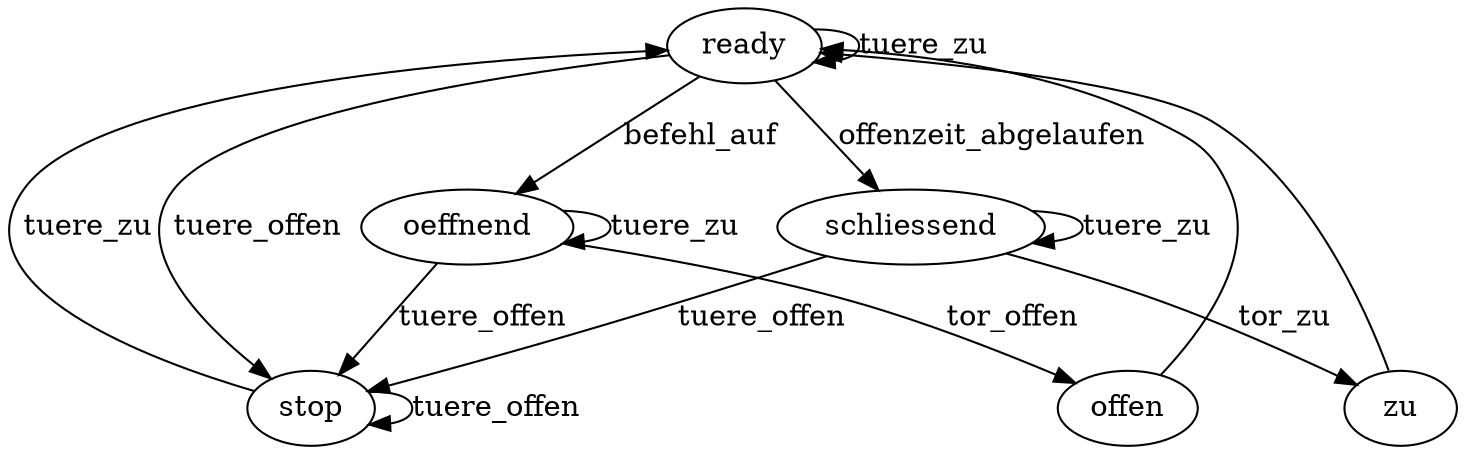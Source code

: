 digraph garagentorsteuerung {
    ready -> oeffnend [label=befehl_auf];
    ready -> schliessend [label=offenzeit_abgelaufen];
    ready -> stop [label=tuere_offen];
    ready -> ready [label=tuere_zu];
    stop -> ready [label=tuere_zu];

    oeffnend -> oeffnend [label=tuere_zu];
    oeffnend -> offen [label=tor_offen];
    oeffnend -> stop [label=tuere_offen];

    offen -> ready;

    schliessend -> schliessend [label=tuere_zu];
    schliessend -> zu [label=tor_zu];
    schliessend -> stop [label=tuere_offen];

    zu -> ready;

    stop -> stop [label=tuere_offen];
}
